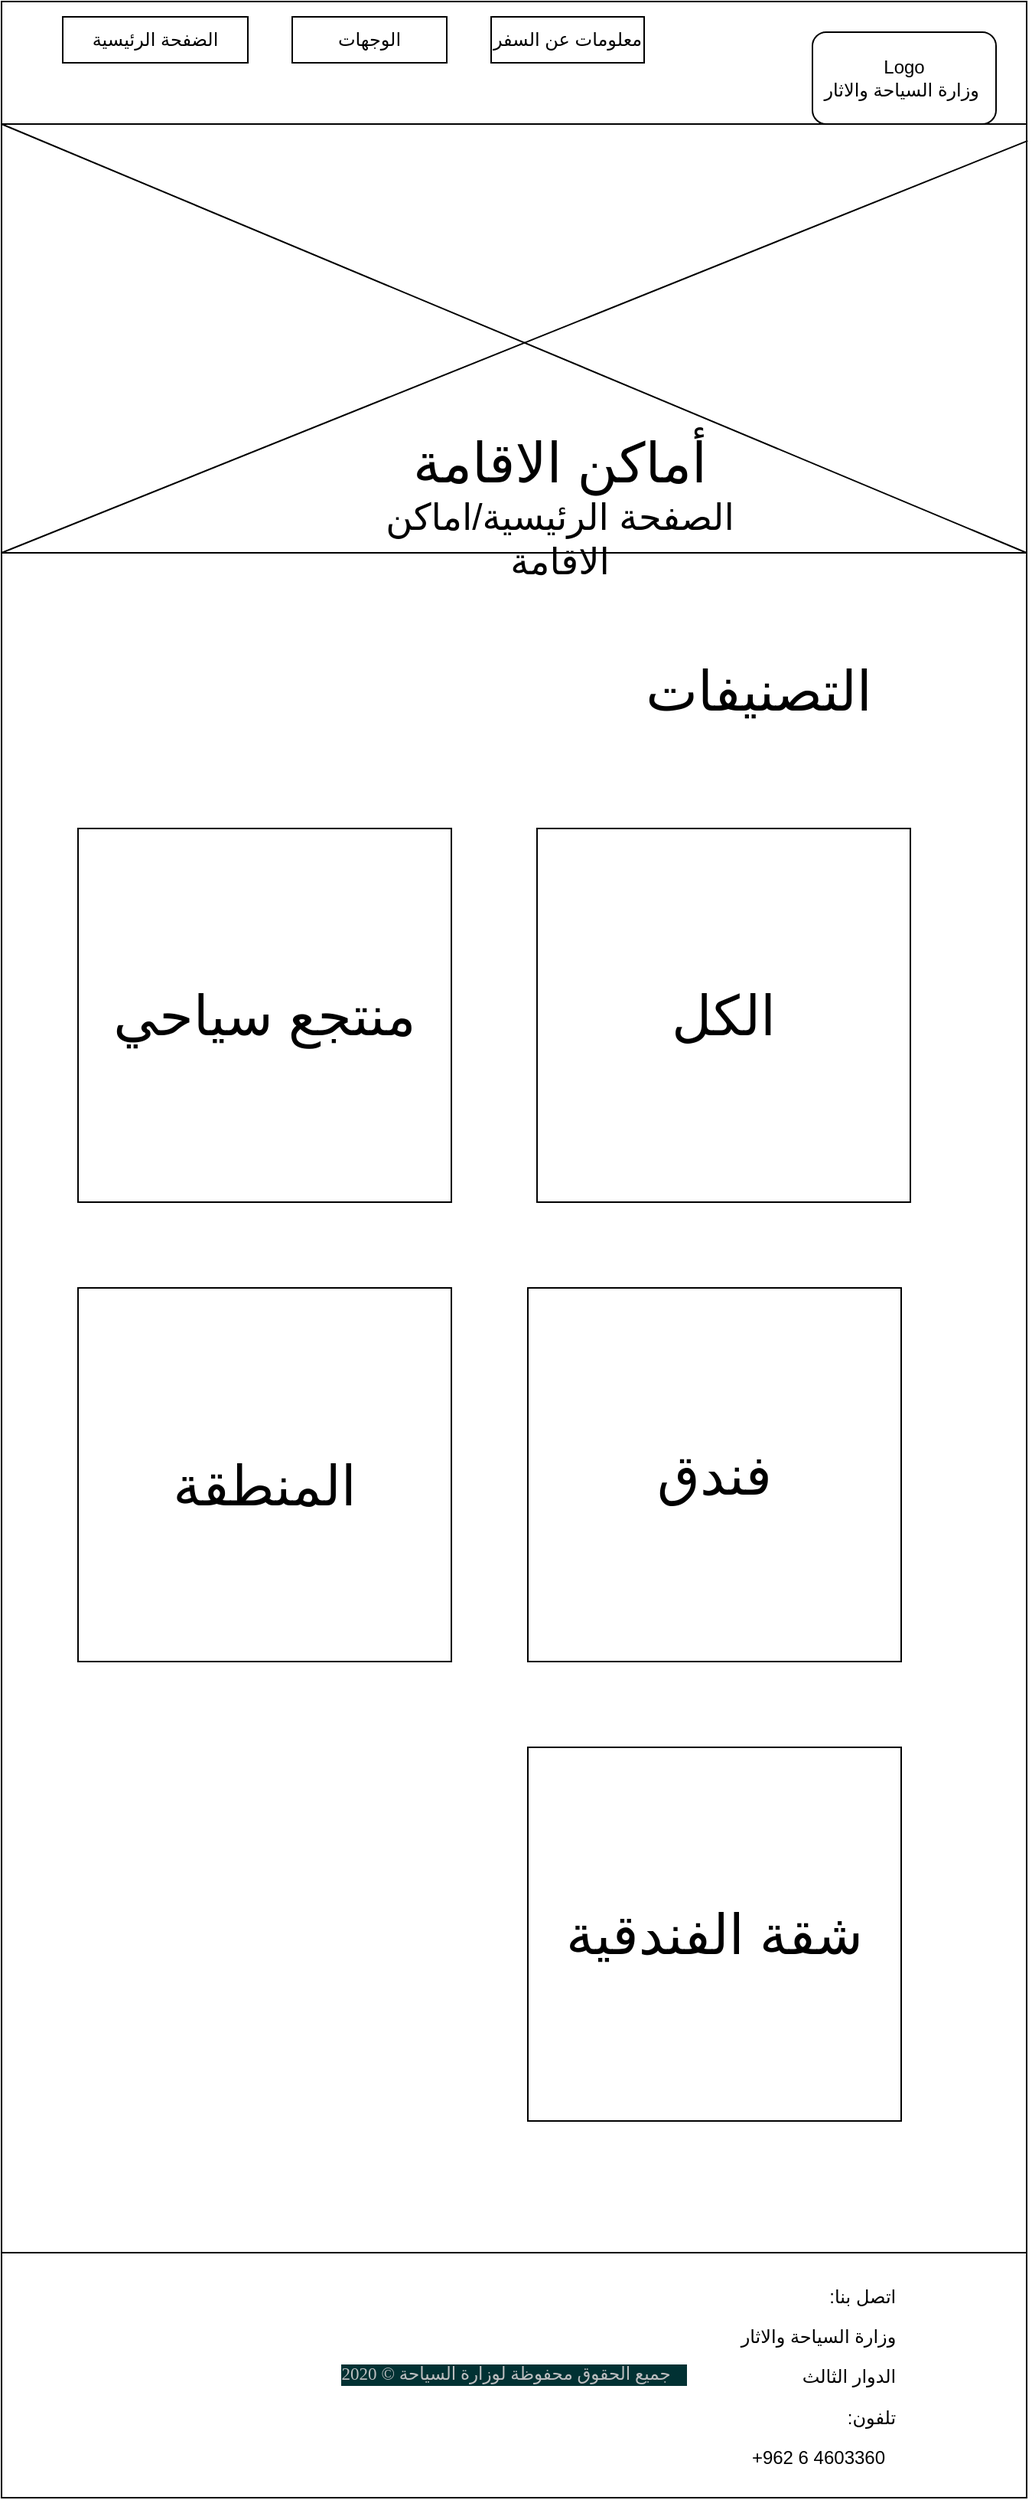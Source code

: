 <mxfile version="13.6.2" type="device"><diagram id="f8t6XojPmqoa9OZkkL3v" name="Page-1"><mxGraphModel dx="1038" dy="1717" grid="1" gridSize="10" guides="1" tooltips="1" connect="1" arrows="1" fold="1" page="1" pageScale="1" pageWidth="827" pageHeight="1169" math="0" shadow="0"><root><mxCell id="0"/><mxCell id="1" parent="0"/><mxCell id="etY9pOkcEa-calDrX3DR-1" value="" style="rounded=0;whiteSpace=wrap;html=1;fontStyle=1" parent="1" vertex="1"><mxGeometry x="70" y="-150" width="670" height="1620" as="geometry"/></mxCell><mxCell id="etY9pOkcEa-calDrX3DR-2" value="" style="rounded=0;whiteSpace=wrap;html=1;" parent="1" vertex="1"><mxGeometry x="70" y="-160" width="670" height="80" as="geometry"/></mxCell><mxCell id="etY9pOkcEa-calDrX3DR-3" value="الضفحة الرئيسية" style="rounded=0;whiteSpace=wrap;html=1;" parent="1" vertex="1"><mxGeometry x="110" y="-150" width="121" height="30" as="geometry"/></mxCell><mxCell id="etY9pOkcEa-calDrX3DR-4" value="معلومات عن السفر" style="rounded=0;whiteSpace=wrap;html=1;" parent="1" vertex="1"><mxGeometry x="390" y="-150" width="100" height="30" as="geometry"/></mxCell><mxCell id="etY9pOkcEa-calDrX3DR-5" value="الوجهات" style="rounded=0;whiteSpace=wrap;html=1;" parent="1" vertex="1"><mxGeometry x="260" y="-150" width="101" height="30" as="geometry"/></mxCell><mxCell id="etY9pOkcEa-calDrX3DR-6" value="Logo&lt;br&gt;وزارة السياحة والاثار&amp;nbsp;" style="rounded=1;whiteSpace=wrap;html=1;" parent="1" vertex="1"><mxGeometry x="600" y="-140" width="120" height="60" as="geometry"/></mxCell><mxCell id="etY9pOkcEa-calDrX3DR-7" value="&lt;div class=&quot;sct-copyright&quot; style=&quot;box-sizing: border-box ; color: rgb(189 , 190 , 192) ; float: right ; padding-left: 0px ; padding-right: 0.9em ; font-family: &amp;#34;newfont&amp;#34; ; font-size: 11.52px ; text-align: left ; background-color: rgb(1 , 49 , 51)&quot;&gt;جميع الحقوق محفوظة لوزارة السياحة ©&amp;nbsp;2020&lt;/div&gt;&lt;div&gt;&lt;br&gt;&lt;/div&gt;" style="rounded=0;whiteSpace=wrap;html=1;" parent="1" vertex="1"><mxGeometry x="70" y="1310" width="670" height="160" as="geometry"/></mxCell><mxCell id="etY9pOkcEa-calDrX3DR-8" value="&lt;p class=&quot;MsoNormal&quot; align=&quot;right&quot; style=&quot;text-align: right&quot;&gt;&lt;span lang=&quot;AR-SA&quot; dir=&quot;RTL&quot; style=&quot;font-family: &amp;#34;arial&amp;#34; , sans-serif&quot;&gt;&lt;span style=&quot;background-color: rgb(255 , 255 , 255)&quot;&gt;اتصل بنا:&lt;/span&gt;&lt;span style=&quot;background-color: yellow&quot;&gt;&lt;/span&gt;&lt;/span&gt;&lt;/p&gt;&lt;p class=&quot;MsoNormal&quot; align=&quot;right&quot; style=&quot;text-align: right&quot;&gt;&lt;span lang=&quot;AR-SA&quot; dir=&quot;RTL&quot; style=&quot;font-family: &amp;#34;arial&amp;#34; , sans-serif&quot;&gt;&lt;span style=&quot;background-color: rgb(255 , 255 , 255)&quot;&gt;وزارة السياحة والاثار&lt;/span&gt;&lt;/span&gt;&lt;/p&gt;&lt;p class=&quot;MsoNormal&quot; align=&quot;right&quot; style=&quot;text-align: right&quot;&gt;&lt;span lang=&quot;AR-SA&quot; dir=&quot;RTL&quot; style=&quot;font-family: &amp;#34;arial&amp;#34; , sans-serif&quot;&gt;&lt;span style=&quot;background-color: rgb(255 , 255 , 255)&quot;&gt;الدوار الثالث&amp;nbsp;&lt;/span&gt;&lt;/span&gt;&lt;/p&gt;&lt;p class=&quot;MsoNormal&quot; align=&quot;right&quot; style=&quot;text-align: right&quot;&gt;&lt;span lang=&quot;AR-SA&quot; dir=&quot;RTL&quot; style=&quot;font-family: &amp;#34;arial&amp;#34; , sans-serif&quot;&gt;&lt;span style=&quot;background-color: rgb(255 , 255 , 255)&quot;&gt;تلفون:&lt;/span&gt;&lt;/span&gt;&lt;/p&gt;&lt;span style=&quot;line-height: 107% ; font-family: &amp;#34;arial&amp;#34; , sans-serif&quot;&gt;&lt;font style=&quot;font-size: 12px&quot;&gt;+962 6 4603360&lt;/font&gt;&lt;/span&gt;" style="text;html=1;strokeColor=none;fillColor=none;align=center;verticalAlign=middle;whiteSpace=wrap;rounded=0;" parent="1" vertex="1"><mxGeometry x="524" y="1320" width="160" height="130" as="geometry"/></mxCell><mxCell id="etY9pOkcEa-calDrX3DR-9" value="" style="rounded=0;whiteSpace=wrap;html=1;" parent="1" vertex="1"><mxGeometry x="70" y="-80" width="670" height="280" as="geometry"/></mxCell><mxCell id="etY9pOkcEa-calDrX3DR-10" value="&lt;font&gt;&lt;font style=&quot;font-size: 36px&quot;&gt;أماكن الاقامة&lt;/font&gt;&lt;br&gt;&lt;font style=&quot;font-size: 24px&quot;&gt;الصفحة الرئيسية/اماكن الاقامة&lt;/font&gt;&lt;/font&gt;&lt;font&gt;&lt;br&gt;&lt;/font&gt;" style="text;html=1;strokeColor=none;fillColor=none;align=center;verticalAlign=middle;whiteSpace=wrap;rounded=0;" parent="1" vertex="1"><mxGeometry x="290" y="130" width="290" height="80" as="geometry"/></mxCell><mxCell id="etY9pOkcEa-calDrX3DR-11" value="" style="endArrow=none;html=1;exitX=0;exitY=1;exitDx=0;exitDy=0;entryX=1.001;entryY=0.039;entryDx=0;entryDy=0;entryPerimeter=0;" parent="1" source="etY9pOkcEa-calDrX3DR-9" target="etY9pOkcEa-calDrX3DR-9" edge="1"><mxGeometry width="50" height="50" relative="1" as="geometry"><mxPoint x="350" y="120" as="sourcePoint"/><mxPoint x="400" y="70" as="targetPoint"/></mxGeometry></mxCell><mxCell id="etY9pOkcEa-calDrX3DR-12" value="" style="endArrow=none;html=1;entryX=0;entryY=0;entryDx=0;entryDy=0;exitX=1;exitY=1;exitDx=0;exitDy=0;" parent="1" source="etY9pOkcEa-calDrX3DR-9" target="etY9pOkcEa-calDrX3DR-9" edge="1"><mxGeometry width="50" height="50" relative="1" as="geometry"><mxPoint x="350" y="180" as="sourcePoint"/><mxPoint x="400" y="130" as="targetPoint"/></mxGeometry></mxCell><mxCell id="etY9pOkcEa-calDrX3DR-13" value="&lt;font&gt;&lt;span style=&quot;font-size: 36px&quot;&gt;التصنيفات&lt;/span&gt;&lt;br&gt;&lt;/font&gt;" style="text;html=1;strokeColor=none;fillColor=none;align=center;verticalAlign=middle;whiteSpace=wrap;rounded=0;" parent="1" vertex="1"><mxGeometry x="420" y="250" width="290" height="80" as="geometry"/></mxCell><mxCell id="etY9pOkcEa-calDrX3DR-14" value="&lt;font style=&quot;font-size: 36px&quot;&gt;الكل&lt;/font&gt;" style="whiteSpace=wrap;html=1;aspect=fixed;" parent="1" vertex="1"><mxGeometry x="420" y="380" width="244" height="244" as="geometry"/></mxCell><mxCell id="etY9pOkcEa-calDrX3DR-15" value="&lt;span style=&quot;font-size: 36px&quot;&gt;فندق&lt;/span&gt;" style="whiteSpace=wrap;html=1;aspect=fixed;" parent="1" vertex="1"><mxGeometry x="414" y="680" width="244" height="244" as="geometry"/></mxCell><mxCell id="etY9pOkcEa-calDrX3DR-16" value="&lt;font style=&quot;font-size: 36px&quot;&gt;شقة الفندقية&lt;/font&gt;" style="whiteSpace=wrap;html=1;aspect=fixed;" parent="1" vertex="1"><mxGeometry x="414" y="980" width="244" height="244" as="geometry"/></mxCell><mxCell id="etY9pOkcEa-calDrX3DR-17" value="&lt;font style=&quot;font-size: 36px&quot;&gt;منتجع سياحي&lt;/font&gt;" style="whiteSpace=wrap;html=1;aspect=fixed;" parent="1" vertex="1"><mxGeometry x="120" y="380" width="244" height="244" as="geometry"/></mxCell><mxCell id="etY9pOkcEa-calDrX3DR-18" value="&lt;br&gt;&lt;span style=&quot;font-size: 36px&quot;&gt;المنطقة&lt;br&gt;&lt;/span&gt;" style="whiteSpace=wrap;html=1;aspect=fixed;" parent="1" vertex="1"><mxGeometry x="120" y="680" width="244" height="244" as="geometry"/></mxCell></root></mxGraphModel></diagram></mxfile>